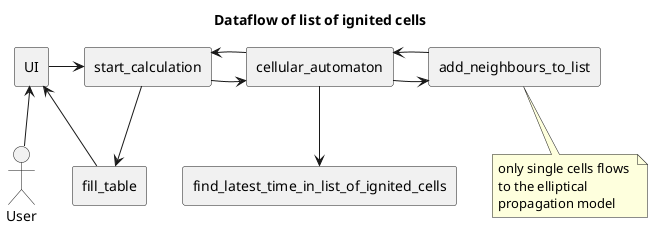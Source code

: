 @startuml
'skinparam handwritten false
actor User
rectangle UI
rectangle start_calculation
rectangle cellular_automaton
rectangle find_latest_time_in_list_of_ignited_cells
rectangle fill_table
rectangle add_neighbours_to_list

Title Dataflow of list of ignited cells

User -up-> "UI"
"UI" -right-> "start_calculation"
"start_calculation" -right-> "cellular_automaton"
"cellular_automaton" --> "find_latest_time_in_list_of_ignited_cells"
"cellular_automaton" -right-> "add_neighbours_to_list"
add_neighbours_to_list -left-> cellular_automaton

'note
note bottom 
only single cells flows 
to the elliptical 
propagation model
end note

"cellular_automaton" -left-> "start_calculation"
"start_calculation" --> "fill_table"
 "fill_table" -left-> "UI"
@enduml